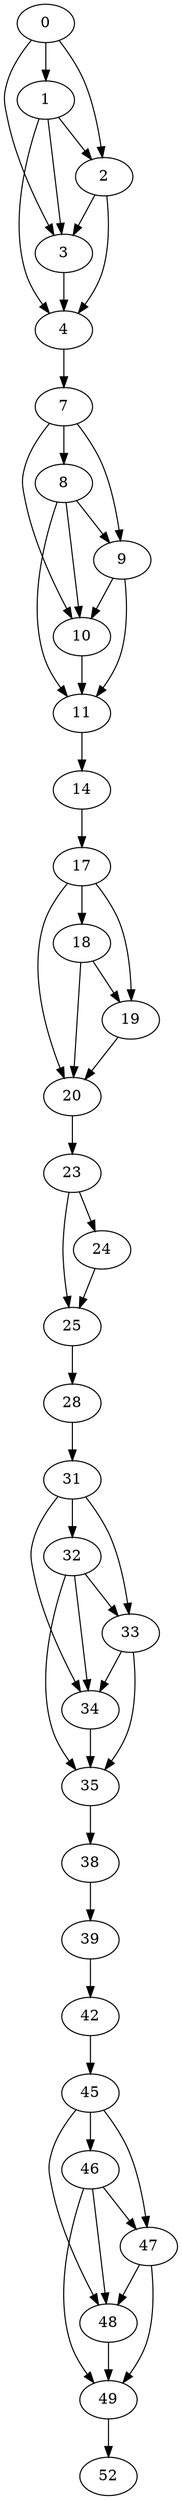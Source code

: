 strict digraph  {
0;
1;
2;
3;
4;
7;
8;
9;
10;
11;
14;
17;
18;
19;
20;
23;
24;
25;
28;
31;
32;
33;
34;
35;
38;
39;
42;
45;
46;
47;
48;
49;
52;
0 -> 1;
0 -> 2;
0 -> 3;
1 -> 2;
1 -> 3;
1 -> 4;
2 -> 3;
2 -> 4;
3 -> 4;
4 -> 7;
7 -> 8;
7 -> 9;
7 -> 10;
8 -> 9;
8 -> 10;
8 -> 11;
9 -> 10;
9 -> 11;
10 -> 11;
11 -> 14;
14 -> 17;
17 -> 18;
17 -> 19;
17 -> 20;
18 -> 19;
18 -> 20;
19 -> 20;
20 -> 23;
23 -> 24;
23 -> 25;
24 -> 25;
25 -> 28;
28 -> 31;
31 -> 32;
31 -> 33;
31 -> 34;
32 -> 33;
32 -> 34;
32 -> 35;
33 -> 34;
33 -> 35;
34 -> 35;
35 -> 38;
38 -> 39;
39 -> 42;
42 -> 45;
45 -> 46;
45 -> 47;
45 -> 48;
46 -> 47;
46 -> 48;
46 -> 49;
47 -> 48;
47 -> 49;
48 -> 49;
49 -> 52;
}

